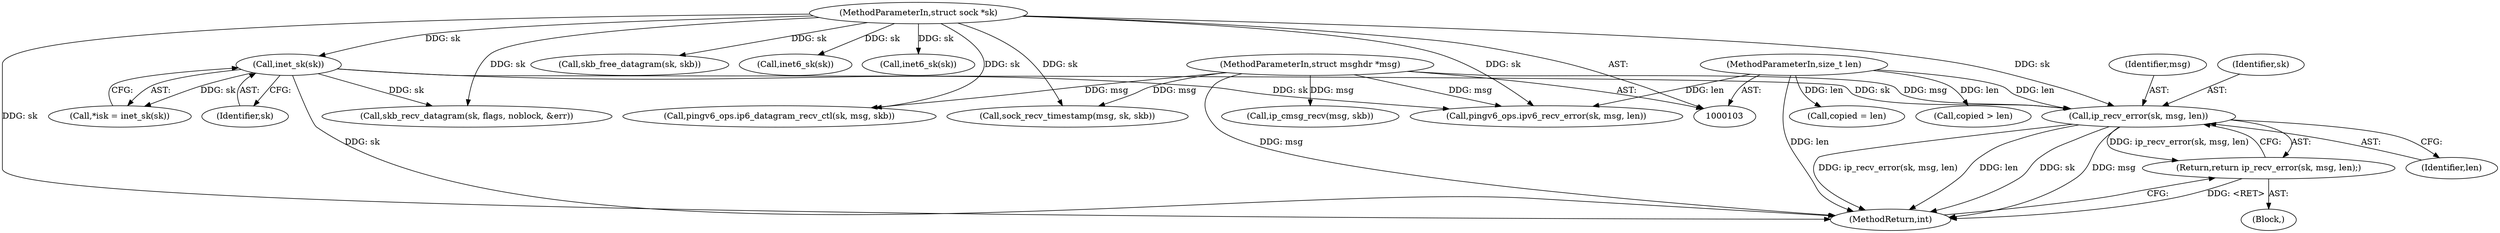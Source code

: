 digraph "0_linux_cf970c002d270c36202bd5b9c2804d3097a52da0@pointer" {
"1000152" [label="(Call,ip_recv_error(sk, msg, len))"];
"1000115" [label="(Call,inet_sk(sk))"];
"1000105" [label="(MethodParameterIn,struct sock *sk)"];
"1000106" [label="(MethodParameterIn,struct msghdr *msg)"];
"1000107" [label="(MethodParameterIn,size_t len)"];
"1000151" [label="(Return,return ip_recv_error(sk, msg, len);)"];
"1000151" [label="(Return,return ip_recv_error(sk, msg, len);)"];
"1000150" [label="(Block,)"];
"1000155" [label="(Identifier,len)"];
"1000154" [label="(Identifier,msg)"];
"1000116" [label="(Identifier,sk)"];
"1000105" [label="(MethodParameterIn,struct sock *sk)"];
"1000169" [label="(Call,skb_recv_datagram(sk, flags, noblock, &err))"];
"1000367" [label="(Call,skb_free_datagram(sk, skb))"];
"1000194" [label="(Call,copied = len)"];
"1000153" [label="(Identifier,sk)"];
"1000280" [label="(Call,inet6_sk(sk))"];
"1000352" [label="(Call,inet6_sk(sk))"];
"1000107" [label="(MethodParameterIn,size_t len)"];
"1000185" [label="(Call,copied > len)"];
"1000209" [label="(Call,sock_recv_timestamp(msg, sk, skb))"];
"1000376" [label="(MethodReturn,int)"];
"1000152" [label="(Call,ip_recv_error(sk, msg, len))"];
"1000113" [label="(Call,*isk = inet_sk(sk))"];
"1000115" [label="(Call,inet_sk(sk))"];
"1000106" [label="(MethodParameterIn,struct msghdr *msg)"];
"1000268" [label="(Call,ip_cmsg_recv(msg, skb))"];
"1000163" [label="(Call,pingv6_ops.ipv6_recv_error(sk, msg, len))"];
"1000356" [label="(Call,pingv6_ops.ip6_datagram_recv_ctl(sk, msg, skb))"];
"1000152" -> "1000151"  [label="AST: "];
"1000152" -> "1000155"  [label="CFG: "];
"1000153" -> "1000152"  [label="AST: "];
"1000154" -> "1000152"  [label="AST: "];
"1000155" -> "1000152"  [label="AST: "];
"1000151" -> "1000152"  [label="CFG: "];
"1000152" -> "1000376"  [label="DDG: ip_recv_error(sk, msg, len)"];
"1000152" -> "1000376"  [label="DDG: len"];
"1000152" -> "1000376"  [label="DDG: sk"];
"1000152" -> "1000376"  [label="DDG: msg"];
"1000152" -> "1000151"  [label="DDG: ip_recv_error(sk, msg, len)"];
"1000115" -> "1000152"  [label="DDG: sk"];
"1000105" -> "1000152"  [label="DDG: sk"];
"1000106" -> "1000152"  [label="DDG: msg"];
"1000107" -> "1000152"  [label="DDG: len"];
"1000115" -> "1000113"  [label="AST: "];
"1000115" -> "1000116"  [label="CFG: "];
"1000116" -> "1000115"  [label="AST: "];
"1000113" -> "1000115"  [label="CFG: "];
"1000115" -> "1000376"  [label="DDG: sk"];
"1000115" -> "1000113"  [label="DDG: sk"];
"1000105" -> "1000115"  [label="DDG: sk"];
"1000115" -> "1000163"  [label="DDG: sk"];
"1000115" -> "1000169"  [label="DDG: sk"];
"1000105" -> "1000103"  [label="AST: "];
"1000105" -> "1000376"  [label="DDG: sk"];
"1000105" -> "1000163"  [label="DDG: sk"];
"1000105" -> "1000169"  [label="DDG: sk"];
"1000105" -> "1000209"  [label="DDG: sk"];
"1000105" -> "1000280"  [label="DDG: sk"];
"1000105" -> "1000352"  [label="DDG: sk"];
"1000105" -> "1000356"  [label="DDG: sk"];
"1000105" -> "1000367"  [label="DDG: sk"];
"1000106" -> "1000103"  [label="AST: "];
"1000106" -> "1000376"  [label="DDG: msg"];
"1000106" -> "1000163"  [label="DDG: msg"];
"1000106" -> "1000209"  [label="DDG: msg"];
"1000106" -> "1000268"  [label="DDG: msg"];
"1000106" -> "1000356"  [label="DDG: msg"];
"1000107" -> "1000103"  [label="AST: "];
"1000107" -> "1000376"  [label="DDG: len"];
"1000107" -> "1000163"  [label="DDG: len"];
"1000107" -> "1000185"  [label="DDG: len"];
"1000107" -> "1000194"  [label="DDG: len"];
"1000151" -> "1000150"  [label="AST: "];
"1000376" -> "1000151"  [label="CFG: "];
"1000151" -> "1000376"  [label="DDG: <RET>"];
}
